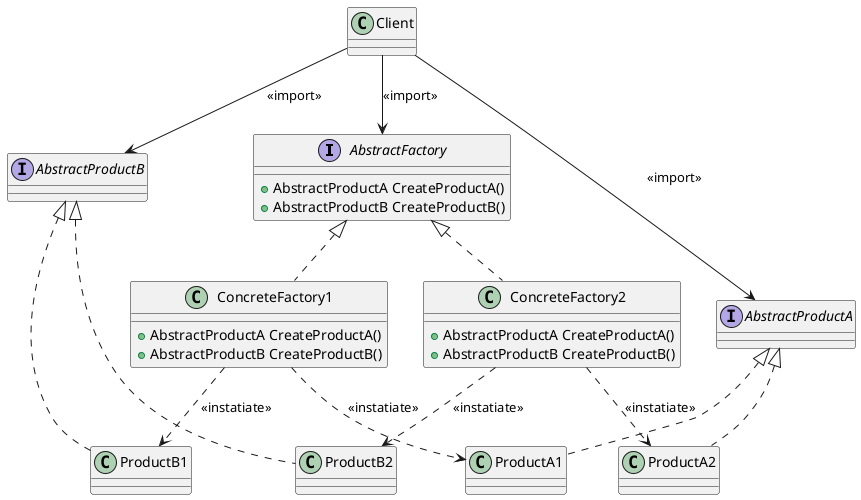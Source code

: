 @startuml
interface AbstractFactory {
+AbstractProductA CreateProductA()
+AbstractProductB CreateProductB()
}
interface AbstractProductA
interface AbstractProductB

class ConcreteFactory1 {
+AbstractProductA CreateProductA()
+AbstractProductB CreateProductB()
}

class ConcreteFactory2 {
+AbstractProductA CreateProductA()
+AbstractProductB CreateProductB()
}

Client --> AbstractFactory: <<import>>
Client --> AbstractProductA: <<import>>
Client --> AbstractProductB: <<import>>

ConcreteFactory1 .up.|> AbstractFactory
ConcreteFactory2 .up.|> AbstractFactory

ProductA1 .up.|> AbstractProductA
ProductA2 .up.|> AbstractProductA

ProductB1 .up.|> AbstractProductB
ProductB2 .up.|> AbstractProductB

ConcreteFactory1  ..> ProductA1 : <<instatiate>>
ConcreteFactory1  ..> ProductB1 : <<instatiate>>

ConcreteFactory2  ..> ProductA2 : <<instatiate>>
ConcreteFactory2  ..> ProductB2 : <<instatiate>>
@enduml
